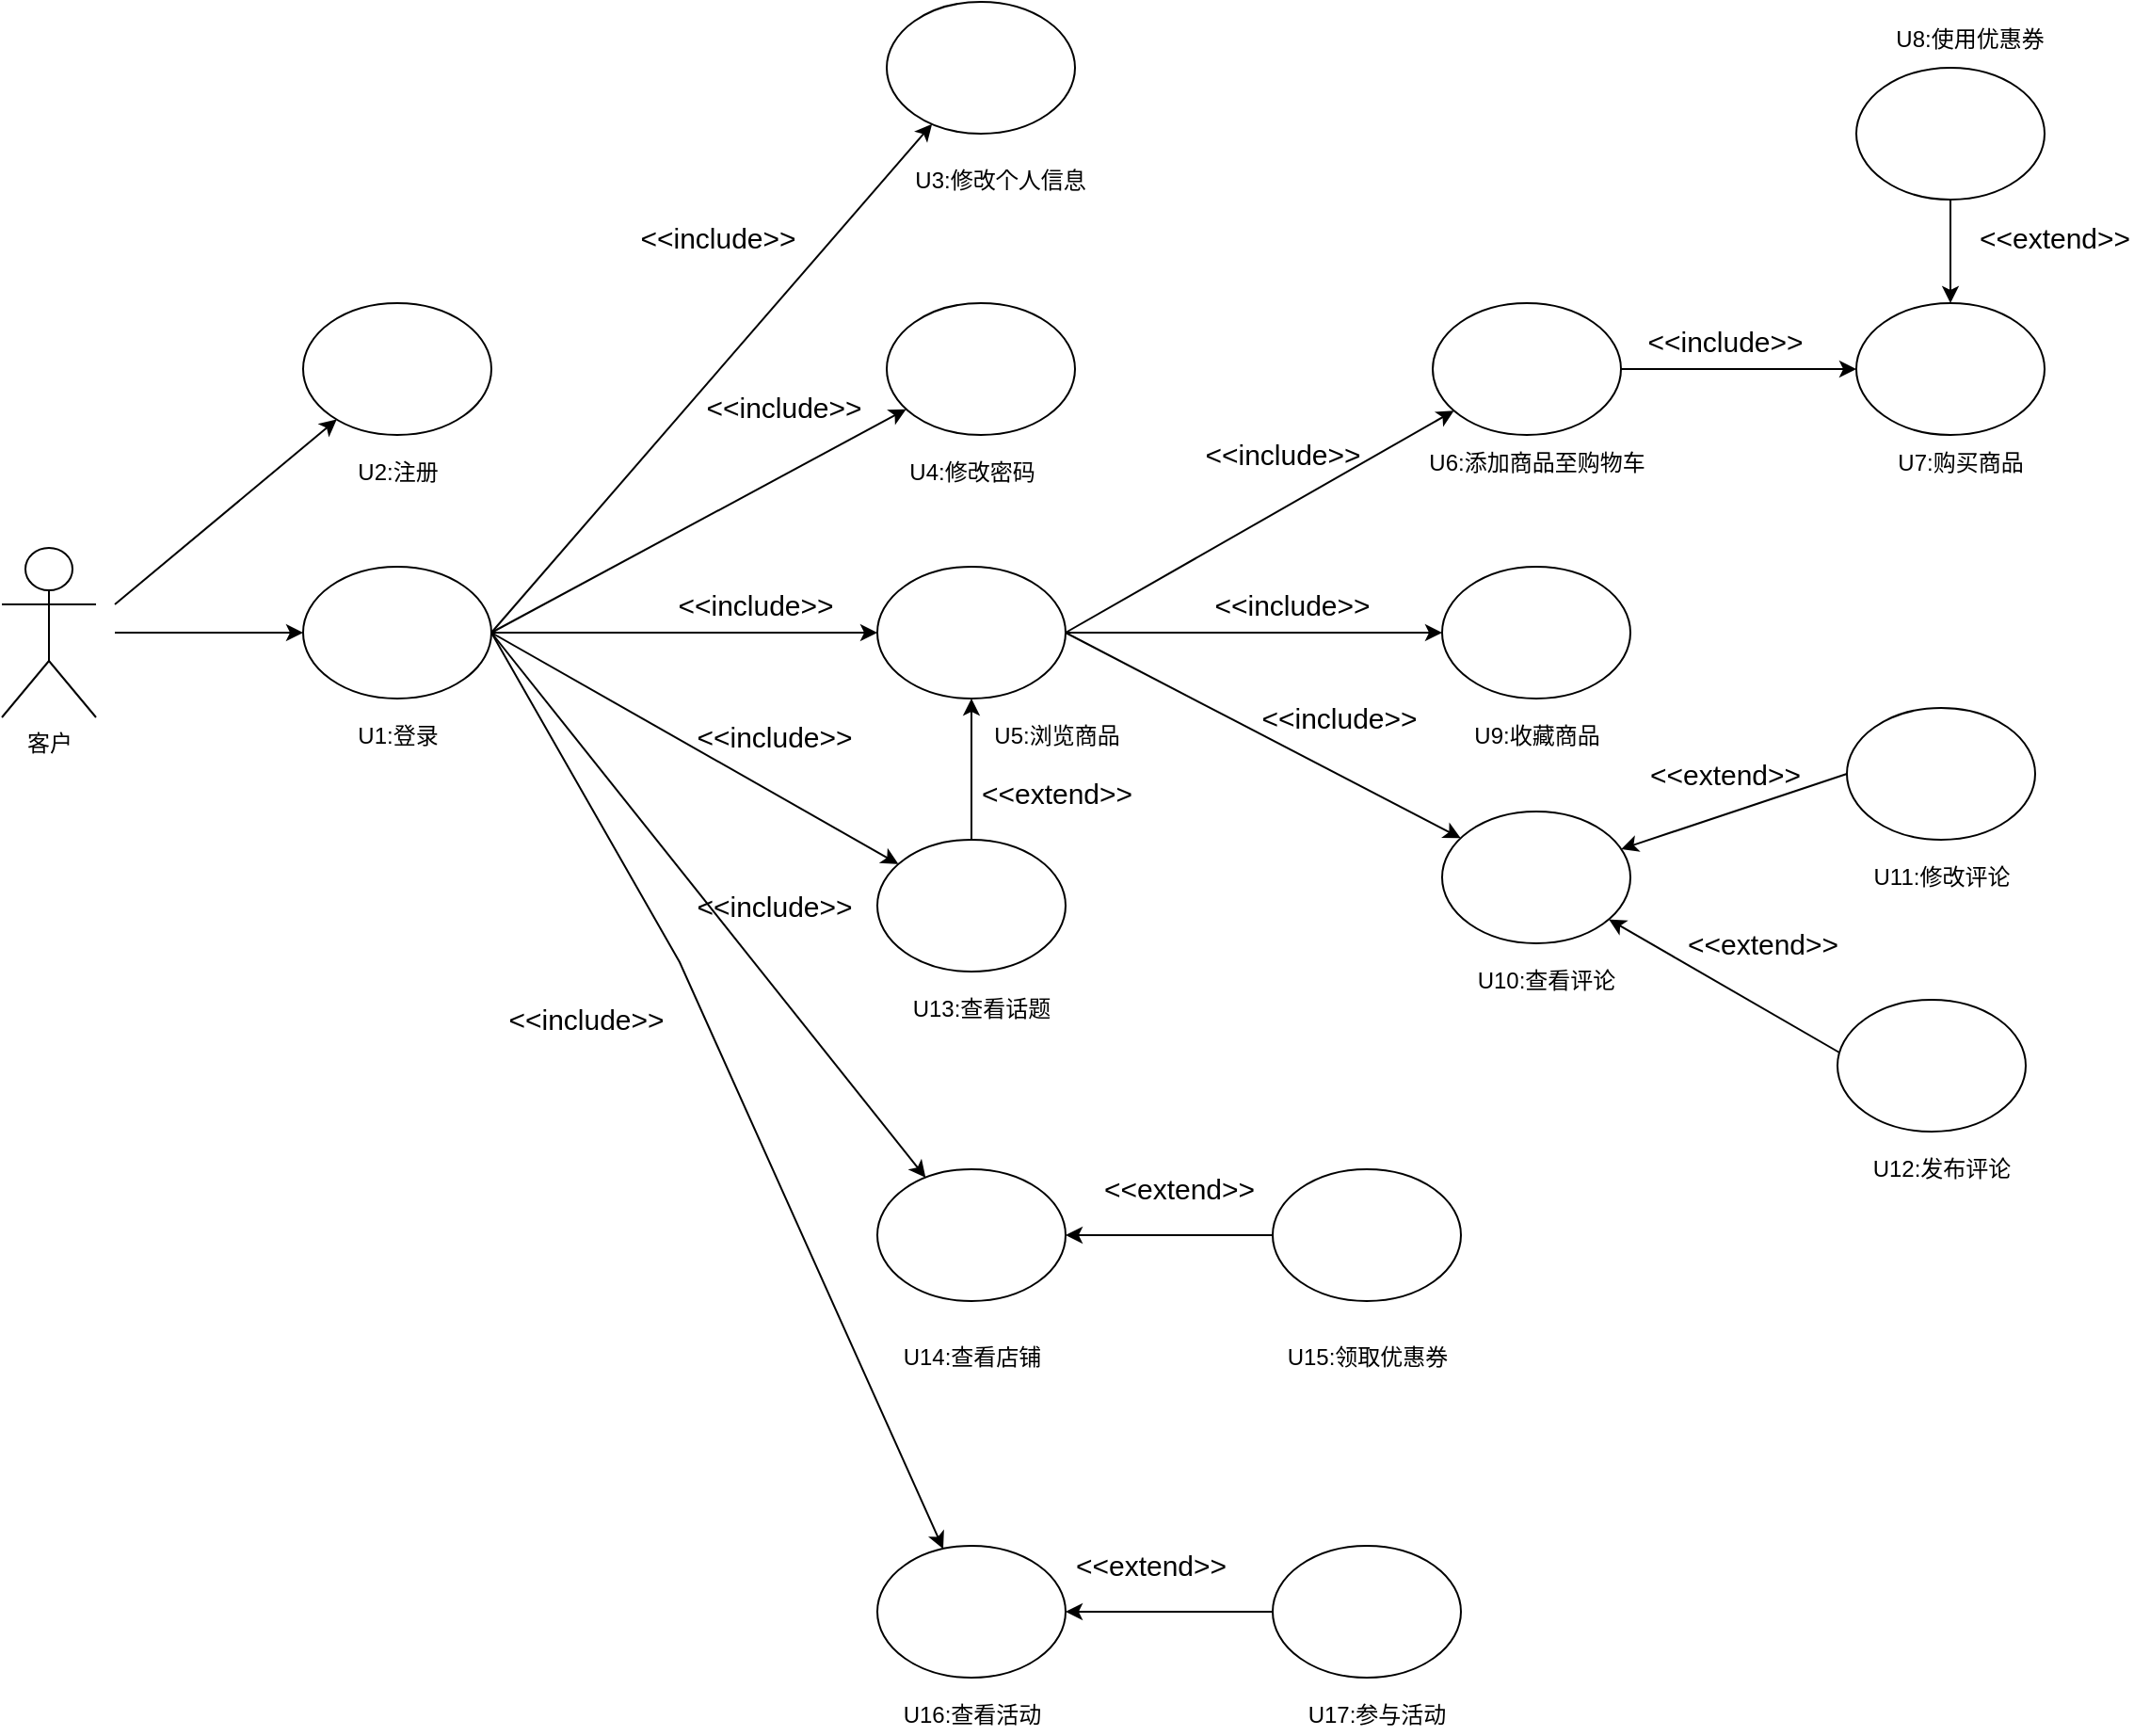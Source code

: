 <mxfile version="13.9.2" type="github">
  <diagram id="yHeF4_bzrxLTXPKwY5sZ" name="Page-1">
    <mxGraphModel dx="2203" dy="725" grid="1" gridSize="10" guides="1" tooltips="1" connect="1" arrows="1" fold="1" page="1" pageScale="1" pageWidth="827" pageHeight="1169" math="0" shadow="0">
      <root>
        <mxCell id="0" />
        <mxCell id="1" parent="0" />
        <mxCell id="8tCWAQmAQTB_diqJKxat-3" value="客户" style="shape=umlActor;verticalLabelPosition=bottom;verticalAlign=top;html=1;outlineConnect=0;" parent="1" vertex="1">
          <mxGeometry x="-800" y="320" width="50" height="90" as="geometry" />
        </mxCell>
        <mxCell id="_Clz8MUd7i8ZwyRCdDxm-4" style="rounded=0;orthogonalLoop=1;jettySize=auto;html=1;startArrow=classic;startFill=1;endArrow=none;endFill=0;" parent="1" source="8tCWAQmAQTB_diqJKxat-12" edge="1">
          <mxGeometry relative="1" as="geometry">
            <mxPoint x="-740" y="350" as="targetPoint" />
          </mxGeometry>
        </mxCell>
        <mxCell id="8tCWAQmAQTB_diqJKxat-12" value="" style="ellipse;whiteSpace=wrap;html=1;" parent="1" vertex="1">
          <mxGeometry x="-640" y="190" width="100" height="70" as="geometry" />
        </mxCell>
        <mxCell id="_Clz8MUd7i8ZwyRCdDxm-2" style="edgeStyle=orthogonalEdgeStyle;rounded=0;orthogonalLoop=1;jettySize=auto;html=1;endArrow=none;endFill=0;startArrow=classic;startFill=1;" parent="1" source="8tCWAQmAQTB_diqJKxat-13" edge="1">
          <mxGeometry relative="1" as="geometry">
            <mxPoint x="-740" y="365" as="targetPoint" />
          </mxGeometry>
        </mxCell>
        <mxCell id="8tCWAQmAQTB_diqJKxat-13" value="" style="ellipse;whiteSpace=wrap;html=1;" parent="1" vertex="1">
          <mxGeometry x="-640" y="330" width="100" height="70" as="geometry" />
        </mxCell>
        <mxCell id="_Clz8MUd7i8ZwyRCdDxm-8" style="edgeStyle=none;rounded=0;orthogonalLoop=1;jettySize=auto;html=1;entryX=1;entryY=0.5;entryDx=0;entryDy=0;startArrow=classic;startFill=1;endArrow=none;endFill=0;" parent="1" source="8tCWAQmAQTB_diqJKxat-14" target="8tCWAQmAQTB_diqJKxat-13" edge="1">
          <mxGeometry relative="1" as="geometry" />
        </mxCell>
        <mxCell id="_Clz8MUd7i8ZwyRCdDxm-20" style="edgeStyle=none;rounded=0;orthogonalLoop=1;jettySize=auto;html=1;entryX=0.5;entryY=0;entryDx=0;entryDy=0;startArrow=classic;startFill=1;endArrow=none;endFill=0;" parent="1" source="8tCWAQmAQTB_diqJKxat-14" target="abcYgRZNAxs5nldRiDmo-10" edge="1">
          <mxGeometry relative="1" as="geometry" />
        </mxCell>
        <mxCell id="8tCWAQmAQTB_diqJKxat-14" value="" style="ellipse;whiteSpace=wrap;html=1;" parent="1" vertex="1">
          <mxGeometry x="-335" y="330" width="100" height="70" as="geometry" />
        </mxCell>
        <mxCell id="_Clz8MUd7i8ZwyRCdDxm-12" style="edgeStyle=none;rounded=0;orthogonalLoop=1;jettySize=auto;html=1;entryX=1;entryY=0.5;entryDx=0;entryDy=0;startArrow=classic;startFill=1;endArrow=none;endFill=0;" parent="1" source="8tCWAQmAQTB_diqJKxat-15" target="8tCWAQmAQTB_diqJKxat-14" edge="1">
          <mxGeometry relative="1" as="geometry" />
        </mxCell>
        <mxCell id="8tCWAQmAQTB_diqJKxat-15" value="" style="ellipse;whiteSpace=wrap;html=1;" parent="1" vertex="1">
          <mxGeometry x="-40" y="190" width="100" height="70" as="geometry" />
        </mxCell>
        <mxCell id="_Clz8MUd7i8ZwyRCdDxm-32" style="edgeStyle=none;rounded=0;orthogonalLoop=1;jettySize=auto;html=1;entryX=1;entryY=0.5;entryDx=0;entryDy=0;startArrow=classic;startFill=1;endArrow=none;endFill=0;" parent="1" source="8tCWAQmAQTB_diqJKxat-16" target="8tCWAQmAQTB_diqJKxat-15" edge="1">
          <mxGeometry relative="1" as="geometry" />
        </mxCell>
        <mxCell id="_Clz8MUd7i8ZwyRCdDxm-66" style="edgeStyle=none;rounded=0;orthogonalLoop=1;jettySize=auto;html=1;entryX=0.5;entryY=1;entryDx=0;entryDy=0;startArrow=classic;startFill=1;endArrow=none;endFill=0;" parent="1" source="8tCWAQmAQTB_diqJKxat-16" target="8tCWAQmAQTB_diqJKxat-27" edge="1">
          <mxGeometry relative="1" as="geometry" />
        </mxCell>
        <mxCell id="8tCWAQmAQTB_diqJKxat-16" value="" style="ellipse;whiteSpace=wrap;html=1;" parent="1" vertex="1">
          <mxGeometry x="185" y="190" width="100" height="70" as="geometry" />
        </mxCell>
        <mxCell id="_Clz8MUd7i8ZwyRCdDxm-5" style="edgeStyle=none;rounded=0;orthogonalLoop=1;jettySize=auto;html=1;startArrow=classic;startFill=1;endArrow=none;endFill=0;entryX=1;entryY=0.5;entryDx=0;entryDy=0;" parent="1" source="8tCWAQmAQTB_diqJKxat-20" target="8tCWAQmAQTB_diqJKxat-13" edge="1">
          <mxGeometry relative="1" as="geometry">
            <mxPoint x="-546" y="350" as="targetPoint" />
          </mxGeometry>
        </mxCell>
        <mxCell id="8tCWAQmAQTB_diqJKxat-20" value="" style="ellipse;whiteSpace=wrap;html=1;" parent="1" vertex="1">
          <mxGeometry x="-330" y="30" width="100" height="70" as="geometry" />
        </mxCell>
        <mxCell id="_Clz8MUd7i8ZwyRCdDxm-28" style="edgeStyle=none;rounded=0;orthogonalLoop=1;jettySize=auto;html=1;entryX=1;entryY=0.5;entryDx=0;entryDy=0;startArrow=classic;startFill=1;endArrow=none;endFill=0;" parent="1" source="8tCWAQmAQTB_diqJKxat-21" target="8tCWAQmAQTB_diqJKxat-14" edge="1">
          <mxGeometry relative="1" as="geometry" />
        </mxCell>
        <mxCell id="_Clz8MUd7i8ZwyRCdDxm-45" style="edgeStyle=none;rounded=0;orthogonalLoop=1;jettySize=auto;html=1;entryX=0;entryY=0.5;entryDx=0;entryDy=0;startArrow=classic;startFill=1;endArrow=none;endFill=0;" parent="1" source="8tCWAQmAQTB_diqJKxat-21" target="8tCWAQmAQTB_diqJKxat-25" edge="1">
          <mxGeometry relative="1" as="geometry" />
        </mxCell>
        <mxCell id="_Clz8MUd7i8ZwyRCdDxm-46" style="edgeStyle=none;rounded=0;orthogonalLoop=1;jettySize=auto;html=1;entryX=0.01;entryY=0.4;entryDx=0;entryDy=0;entryPerimeter=0;startArrow=classic;startFill=1;endArrow=none;endFill=0;" parent="1" source="8tCWAQmAQTB_diqJKxat-21" target="_Clz8MUd7i8ZwyRCdDxm-40" edge="1">
          <mxGeometry relative="1" as="geometry" />
        </mxCell>
        <mxCell id="8tCWAQmAQTB_diqJKxat-21" value="" style="ellipse;whiteSpace=wrap;html=1;" parent="1" vertex="1">
          <mxGeometry x="-35" y="460" width="100" height="70" as="geometry" />
        </mxCell>
        <mxCell id="8tCWAQmAQTB_diqJKxat-22" value="" style="ellipse;whiteSpace=wrap;html=1;" parent="1" vertex="1">
          <mxGeometry x="-125" y="650" width="100" height="70" as="geometry" />
        </mxCell>
        <mxCell id="_Clz8MUd7i8ZwyRCdDxm-6" style="edgeStyle=none;rounded=0;orthogonalLoop=1;jettySize=auto;html=1;startArrow=classic;startFill=1;endArrow=none;endFill=0;entryX=1;entryY=0.5;entryDx=0;entryDy=0;" parent="1" source="8tCWAQmAQTB_diqJKxat-24" target="8tCWAQmAQTB_diqJKxat-13" edge="1">
          <mxGeometry relative="1" as="geometry">
            <mxPoint x="-530" y="350" as="targetPoint" />
          </mxGeometry>
        </mxCell>
        <mxCell id="8tCWAQmAQTB_diqJKxat-24" value="" style="ellipse;whiteSpace=wrap;html=1;" parent="1" vertex="1">
          <mxGeometry x="-330" y="190" width="100" height="70" as="geometry" />
        </mxCell>
        <mxCell id="8tCWAQmAQTB_diqJKxat-25" value="" style="ellipse;whiteSpace=wrap;html=1;" parent="1" vertex="1">
          <mxGeometry x="180" y="405" width="100" height="70" as="geometry" />
        </mxCell>
        <mxCell id="8tCWAQmAQTB_diqJKxat-27" value="" style="ellipse;whiteSpace=wrap;html=1;" parent="1" vertex="1">
          <mxGeometry x="185" y="65" width="100" height="70" as="geometry" />
        </mxCell>
        <mxCell id="_Clz8MUd7i8ZwyRCdDxm-23" style="edgeStyle=none;rounded=0;orthogonalLoop=1;jettySize=auto;html=1;entryX=1;entryY=0.5;entryDx=0;entryDy=0;startArrow=classic;startFill=1;endArrow=none;endFill=0;" parent="1" source="abcYgRZNAxs5nldRiDmo-10" target="8tCWAQmAQTB_diqJKxat-13" edge="1">
          <mxGeometry relative="1" as="geometry" />
        </mxCell>
        <mxCell id="abcYgRZNAxs5nldRiDmo-10" value="" style="ellipse;whiteSpace=wrap;html=1;" parent="1" vertex="1">
          <mxGeometry x="-335" y="475" width="100" height="70" as="geometry" />
        </mxCell>
        <mxCell id="d_4f9FTK0BvBkenBgBJO-8" value="&lt;font style=&quot;font-size: 15px&quot;&gt;&amp;lt;&amp;lt;include&amp;gt;&amp;gt;&lt;/font&gt;" style="text;html=1;align=center;verticalAlign=middle;resizable=0;points=[];autosize=1;" parent="1" vertex="1">
          <mxGeometry x="-435" y="235" width="100" height="20" as="geometry" />
        </mxCell>
        <mxCell id="_Clz8MUd7i8ZwyRCdDxm-14" style="edgeStyle=none;rounded=0;orthogonalLoop=1;jettySize=auto;html=1;entryX=1;entryY=0.5;entryDx=0;entryDy=0;startArrow=classic;startFill=1;endArrow=none;endFill=0;" parent="1" source="d_4f9FTK0BvBkenBgBJO-30" target="8tCWAQmAQTB_diqJKxat-14" edge="1">
          <mxGeometry relative="1" as="geometry" />
        </mxCell>
        <mxCell id="d_4f9FTK0BvBkenBgBJO-30" value="" style="ellipse;whiteSpace=wrap;html=1;" parent="1" vertex="1">
          <mxGeometry x="-35" y="330" width="100" height="70" as="geometry" />
        </mxCell>
        <mxCell id="d_4f9FTK0BvBkenBgBJO-109" value="&lt;span&gt;U1:登录&lt;/span&gt;" style="text;html=1;align=center;verticalAlign=middle;resizable=0;points=[];autosize=1;" parent="1" vertex="1">
          <mxGeometry x="-620" y="410" width="60" height="20" as="geometry" />
        </mxCell>
        <mxCell id="d_4f9FTK0BvBkenBgBJO-110" value="&lt;span&gt;U11:&lt;/span&gt;&lt;span&gt;修改评论&lt;/span&gt;" style="text;html=1;align=center;verticalAlign=middle;resizable=0;points=[];autosize=1;" parent="1" vertex="1">
          <mxGeometry x="185" y="485" width="90" height="20" as="geometry" />
        </mxCell>
        <mxCell id="d_4f9FTK0BvBkenBgBJO-111" value="&lt;span&gt;U2:&lt;/span&gt;&lt;span&gt;注册&lt;/span&gt;" style="text;html=1;align=center;verticalAlign=middle;resizable=0;points=[];autosize=1;" parent="1" vertex="1">
          <mxGeometry x="-620" y="270" width="60" height="20" as="geometry" />
        </mxCell>
        <mxCell id="d_4f9FTK0BvBkenBgBJO-112" value="&lt;span&gt;U10:查看&lt;/span&gt;&lt;span&gt;评论&lt;/span&gt;" style="text;html=1;align=center;verticalAlign=middle;resizable=0;points=[];autosize=1;" parent="1" vertex="1">
          <mxGeometry x="-25" y="540" width="90" height="20" as="geometry" />
        </mxCell>
        <mxCell id="d_4f9FTK0BvBkenBgBJO-113" value="&lt;span&gt;U9:&lt;/span&gt;&lt;span&gt;收藏商品&lt;/span&gt;" style="text;html=1;align=center;verticalAlign=middle;resizable=0;points=[];autosize=1;" parent="1" vertex="1">
          <mxGeometry x="-25" y="410" width="80" height="20" as="geometry" />
        </mxCell>
        <mxCell id="d_4f9FTK0BvBkenBgBJO-114" value="&lt;span&gt;U7:&lt;/span&gt;&lt;span&gt;购买商品&lt;/span&gt;" style="text;html=1;align=center;verticalAlign=middle;resizable=0;points=[];autosize=1;" parent="1" vertex="1">
          <mxGeometry x="200" y="265" width="80" height="20" as="geometry" />
        </mxCell>
        <mxCell id="d_4f9FTK0BvBkenBgBJO-115" value="&lt;span&gt;U3:&lt;/span&gt;&lt;span&gt;修改个人信息&lt;/span&gt;" style="text;html=1;align=center;verticalAlign=middle;resizable=0;points=[];autosize=1;" parent="1" vertex="1">
          <mxGeometry x="-325" y="115" width="110" height="20" as="geometry" />
        </mxCell>
        <mxCell id="d_4f9FTK0BvBkenBgBJO-116" value="&lt;span&gt;U4:&lt;/span&gt;&lt;span&gt;修改密码&lt;/span&gt;" style="text;html=1;align=center;verticalAlign=middle;resizable=0;points=[];autosize=1;" parent="1" vertex="1">
          <mxGeometry x="-325" y="270" width="80" height="20" as="geometry" />
        </mxCell>
        <mxCell id="d_4f9FTK0BvBkenBgBJO-117" value="&lt;span&gt;U15:&lt;/span&gt;&lt;span&gt;领取优惠券&lt;/span&gt;" style="text;html=1;align=center;verticalAlign=middle;resizable=0;points=[];autosize=1;" parent="1" vertex="1">
          <mxGeometry x="-125" y="740" width="100" height="20" as="geometry" />
        </mxCell>
        <mxCell id="d_4f9FTK0BvBkenBgBJO-118" value="&lt;span&gt;U8:&lt;/span&gt;&lt;span&gt;使用优惠券&lt;/span&gt;" style="text;html=1;align=center;verticalAlign=middle;resizable=0;points=[];autosize=1;" parent="1" vertex="1">
          <mxGeometry x="200" y="40" width="90" height="20" as="geometry" />
        </mxCell>
        <mxCell id="d_4f9FTK0BvBkenBgBJO-119" value="&lt;span&gt;U13:&lt;/span&gt;&lt;span&gt;查看话题&lt;/span&gt;" style="text;html=1;align=center;verticalAlign=middle;resizable=0;points=[];autosize=1;" parent="1" vertex="1">
          <mxGeometry x="-325" y="555" width="90" height="20" as="geometry" />
        </mxCell>
        <mxCell id="d_4f9FTK0BvBkenBgBJO-120" value="&lt;span&gt;U5:&lt;/span&gt;&lt;span&gt;浏览商品&lt;/span&gt;" style="text;html=1;align=center;verticalAlign=middle;resizable=0;points=[];autosize=1;" parent="1" vertex="1">
          <mxGeometry x="-280" y="410" width="80" height="20" as="geometry" />
        </mxCell>
        <mxCell id="d_4f9FTK0BvBkenBgBJO-121" value="&lt;span&gt;U6:&lt;/span&gt;&lt;span&gt;添加商品至购物车&lt;/span&gt;" style="text;html=1;align=center;verticalAlign=middle;resizable=0;points=[];autosize=1;" parent="1" vertex="1">
          <mxGeometry x="-50" y="265" width="130" height="20" as="geometry" />
        </mxCell>
        <mxCell id="_Clz8MUd7i8ZwyRCdDxm-9" value="&lt;font style=&quot;font-size: 15px&quot;&gt;&amp;lt;&amp;lt;include&amp;gt;&amp;gt;&lt;/font&gt;" style="text;html=1;align=center;verticalAlign=middle;resizable=0;points=[];autosize=1;" parent="1" vertex="1">
          <mxGeometry x="-470" y="145" width="100" height="20" as="geometry" />
        </mxCell>
        <mxCell id="_Clz8MUd7i8ZwyRCdDxm-11" value="&lt;font style=&quot;font-size: 15px&quot;&gt;&amp;lt;&amp;lt;include&amp;gt;&amp;gt;&lt;/font&gt;" style="text;html=1;align=center;verticalAlign=middle;resizable=0;points=[];autosize=1;" parent="1" vertex="1">
          <mxGeometry x="-450" y="340" width="100" height="20" as="geometry" />
        </mxCell>
        <mxCell id="_Clz8MUd7i8ZwyRCdDxm-13" value="&lt;font style=&quot;font-size: 15px&quot;&gt;&amp;lt;&amp;lt;include&amp;gt;&amp;gt;&lt;/font&gt;" style="text;html=1;align=center;verticalAlign=middle;resizable=0;points=[];autosize=1;" parent="1" vertex="1">
          <mxGeometry x="-170" y="260" width="100" height="20" as="geometry" />
        </mxCell>
        <mxCell id="_Clz8MUd7i8ZwyRCdDxm-15" value="&lt;font style=&quot;font-size: 15px&quot;&gt;&amp;lt;&amp;lt;include&amp;gt;&amp;gt;&lt;/font&gt;" style="text;html=1;align=center;verticalAlign=middle;resizable=0;points=[];autosize=1;" parent="1" vertex="1">
          <mxGeometry x="-165" y="340" width="100" height="20" as="geometry" />
        </mxCell>
        <mxCell id="_Clz8MUd7i8ZwyRCdDxm-21" value="&lt;font style=&quot;font-size: 15px&quot;&gt;&amp;lt;&amp;lt;extend&amp;gt;&amp;gt;&lt;/font&gt;" style="text;html=1;align=center;verticalAlign=middle;resizable=0;points=[];autosize=1;" parent="1" vertex="1">
          <mxGeometry x="-290" y="440" width="100" height="20" as="geometry" />
        </mxCell>
        <mxCell id="_Clz8MUd7i8ZwyRCdDxm-24" value="&lt;font style=&quot;font-size: 15px&quot;&gt;&amp;lt;&amp;lt;include&amp;gt;&amp;gt;&lt;/font&gt;" style="text;html=1;align=center;verticalAlign=middle;resizable=0;points=[];autosize=1;" parent="1" vertex="1">
          <mxGeometry x="-440" y="410" width="100" height="20" as="geometry" />
        </mxCell>
        <mxCell id="_Clz8MUd7i8ZwyRCdDxm-50" style="edgeStyle=none;rounded=0;orthogonalLoop=1;jettySize=auto;html=1;entryX=1;entryY=0.5;entryDx=0;entryDy=0;startArrow=classic;startFill=1;endArrow=none;endFill=0;" parent="1" source="_Clz8MUd7i8ZwyRCdDxm-25" target="8tCWAQmAQTB_diqJKxat-13" edge="1">
          <mxGeometry relative="1" as="geometry" />
        </mxCell>
        <mxCell id="_Clz8MUd7i8ZwyRCdDxm-53" style="edgeStyle=none;rounded=0;orthogonalLoop=1;jettySize=auto;html=1;entryX=0;entryY=0.5;entryDx=0;entryDy=0;startArrow=classic;startFill=1;endArrow=none;endFill=0;" parent="1" source="_Clz8MUd7i8ZwyRCdDxm-25" target="8tCWAQmAQTB_diqJKxat-22" edge="1">
          <mxGeometry relative="1" as="geometry" />
        </mxCell>
        <mxCell id="_Clz8MUd7i8ZwyRCdDxm-25" value="" style="ellipse;whiteSpace=wrap;html=1;" parent="1" vertex="1">
          <mxGeometry x="-335" y="650" width="100" height="70" as="geometry" />
        </mxCell>
        <mxCell id="_Clz8MUd7i8ZwyRCdDxm-29" value="&lt;font style=&quot;font-size: 15px&quot;&gt;&amp;lt;&amp;lt;include&amp;gt;&amp;gt;&lt;/font&gt;" style="text;html=1;align=center;verticalAlign=middle;resizable=0;points=[];autosize=1;" parent="1" vertex="1">
          <mxGeometry x="-140" y="400" width="100" height="20" as="geometry" />
        </mxCell>
        <mxCell id="_Clz8MUd7i8ZwyRCdDxm-34" value="&lt;font style=&quot;font-size: 15px&quot;&gt;&amp;lt;&amp;lt;include&amp;gt;&amp;gt;&lt;/font&gt;" style="text;html=1;align=center;verticalAlign=middle;resizable=0;points=[];autosize=1;" parent="1" vertex="1">
          <mxGeometry x="65" y="200" width="100" height="20" as="geometry" />
        </mxCell>
        <mxCell id="_Clz8MUd7i8ZwyRCdDxm-35" value="&lt;span&gt;U14:&lt;/span&gt;&lt;span&gt;查看店铺&lt;/span&gt;" style="text;html=1;align=center;verticalAlign=middle;resizable=0;points=[];autosize=1;" parent="1" vertex="1">
          <mxGeometry x="-330" y="740" width="90" height="20" as="geometry" />
        </mxCell>
        <mxCell id="_Clz8MUd7i8ZwyRCdDxm-40" value="" style="ellipse;whiteSpace=wrap;html=1;" parent="1" vertex="1">
          <mxGeometry x="175" y="560" width="100" height="70" as="geometry" />
        </mxCell>
        <mxCell id="_Clz8MUd7i8ZwyRCdDxm-41" value="&lt;span&gt;U12:发布&lt;/span&gt;&lt;span&gt;评论&lt;/span&gt;" style="text;html=1;align=center;verticalAlign=middle;resizable=0;points=[];autosize=1;" parent="1" vertex="1">
          <mxGeometry x="185" y="640" width="90" height="20" as="geometry" />
        </mxCell>
        <mxCell id="_Clz8MUd7i8ZwyRCdDxm-47" value="&lt;font style=&quot;font-size: 15px&quot;&gt;&amp;lt;&amp;lt;extend&amp;gt;&amp;gt;&lt;/font&gt;" style="text;html=1;align=center;verticalAlign=middle;resizable=0;points=[];autosize=1;" parent="1" vertex="1">
          <mxGeometry x="65" y="430" width="100" height="20" as="geometry" />
        </mxCell>
        <mxCell id="_Clz8MUd7i8ZwyRCdDxm-48" value="&lt;font style=&quot;font-size: 15px&quot;&gt;&amp;lt;&amp;lt;extend&amp;gt;&amp;gt;&lt;/font&gt;" style="text;html=1;align=center;verticalAlign=middle;resizable=0;points=[];autosize=1;" parent="1" vertex="1">
          <mxGeometry x="85" y="520" width="100" height="20" as="geometry" />
        </mxCell>
        <mxCell id="_Clz8MUd7i8ZwyRCdDxm-51" value="&lt;font style=&quot;font-size: 15px&quot;&gt;&amp;lt;&amp;lt;include&amp;gt;&amp;gt;&lt;/font&gt;" style="text;html=1;align=center;verticalAlign=middle;resizable=0;points=[];autosize=1;" parent="1" vertex="1">
          <mxGeometry x="-440" y="500" width="100" height="20" as="geometry" />
        </mxCell>
        <mxCell id="_Clz8MUd7i8ZwyRCdDxm-54" value="&lt;font style=&quot;font-size: 15px&quot;&gt;&amp;lt;&amp;lt;extend&amp;gt;&amp;gt;&lt;/font&gt;" style="text;html=1;align=center;verticalAlign=middle;resizable=0;points=[];autosize=1;" parent="1" vertex="1">
          <mxGeometry x="-225" y="650" width="100" height="20" as="geometry" />
        </mxCell>
        <mxCell id="_Clz8MUd7i8ZwyRCdDxm-56" value="&lt;font style=&quot;font-size: 15px&quot;&gt;&amp;lt;&amp;lt;extend&amp;gt;&amp;gt;&lt;/font&gt;" style="text;html=1;align=center;verticalAlign=middle;resizable=0;points=[];autosize=1;" parent="1" vertex="1">
          <mxGeometry x="240" y="145" width="100" height="20" as="geometry" />
        </mxCell>
        <mxCell id="_Clz8MUd7i8ZwyRCdDxm-59" style="edgeStyle=none;rounded=0;orthogonalLoop=1;jettySize=auto;html=1;entryX=1;entryY=0.5;entryDx=0;entryDy=0;startArrow=classic;startFill=1;endArrow=none;endFill=0;" parent="1" source="_Clz8MUd7i8ZwyRCdDxm-57" target="8tCWAQmAQTB_diqJKxat-13" edge="1">
          <mxGeometry relative="1" as="geometry">
            <Array as="points">
              <mxPoint x="-440" y="540" />
            </Array>
          </mxGeometry>
        </mxCell>
        <mxCell id="_Clz8MUd7i8ZwyRCdDxm-63" style="edgeStyle=none;rounded=0;orthogonalLoop=1;jettySize=auto;html=1;entryX=0;entryY=0.5;entryDx=0;entryDy=0;startArrow=classic;startFill=1;endArrow=none;endFill=0;" parent="1" source="_Clz8MUd7i8ZwyRCdDxm-57" target="_Clz8MUd7i8ZwyRCdDxm-61" edge="1">
          <mxGeometry relative="1" as="geometry" />
        </mxCell>
        <mxCell id="_Clz8MUd7i8ZwyRCdDxm-57" value="" style="ellipse;whiteSpace=wrap;html=1;" parent="1" vertex="1">
          <mxGeometry x="-335" y="850" width="100" height="70" as="geometry" />
        </mxCell>
        <mxCell id="_Clz8MUd7i8ZwyRCdDxm-58" value="&lt;span&gt;U16:&lt;/span&gt;&lt;span&gt;查看活动&lt;/span&gt;" style="text;html=1;align=center;verticalAlign=middle;resizable=0;points=[];autosize=1;" parent="1" vertex="1">
          <mxGeometry x="-330" y="930" width="90" height="20" as="geometry" />
        </mxCell>
        <mxCell id="_Clz8MUd7i8ZwyRCdDxm-60" value="&lt;font style=&quot;font-size: 15px&quot;&gt;&amp;lt;&amp;lt;include&amp;gt;&amp;gt;&lt;/font&gt;" style="text;html=1;align=center;verticalAlign=middle;resizable=0;points=[];autosize=1;" parent="1" vertex="1">
          <mxGeometry x="-540" y="560" width="100" height="20" as="geometry" />
        </mxCell>
        <mxCell id="_Clz8MUd7i8ZwyRCdDxm-61" value="" style="ellipse;whiteSpace=wrap;html=1;" parent="1" vertex="1">
          <mxGeometry x="-125" y="850" width="100" height="70" as="geometry" />
        </mxCell>
        <mxCell id="_Clz8MUd7i8ZwyRCdDxm-64" value="&lt;span&gt;U17:参与&lt;/span&gt;&lt;span&gt;活动&lt;/span&gt;" style="text;html=1;align=center;verticalAlign=middle;resizable=0;points=[];autosize=1;" parent="1" vertex="1">
          <mxGeometry x="-115" y="930" width="90" height="20" as="geometry" />
        </mxCell>
        <mxCell id="_Clz8MUd7i8ZwyRCdDxm-65" value="&lt;font style=&quot;font-size: 15px&quot;&gt;&amp;lt;&amp;lt;extend&amp;gt;&amp;gt;&lt;/font&gt;" style="text;html=1;align=center;verticalAlign=middle;resizable=0;points=[];autosize=1;" parent="1" vertex="1">
          <mxGeometry x="-240" y="850" width="100" height="20" as="geometry" />
        </mxCell>
      </root>
    </mxGraphModel>
  </diagram>
</mxfile>
